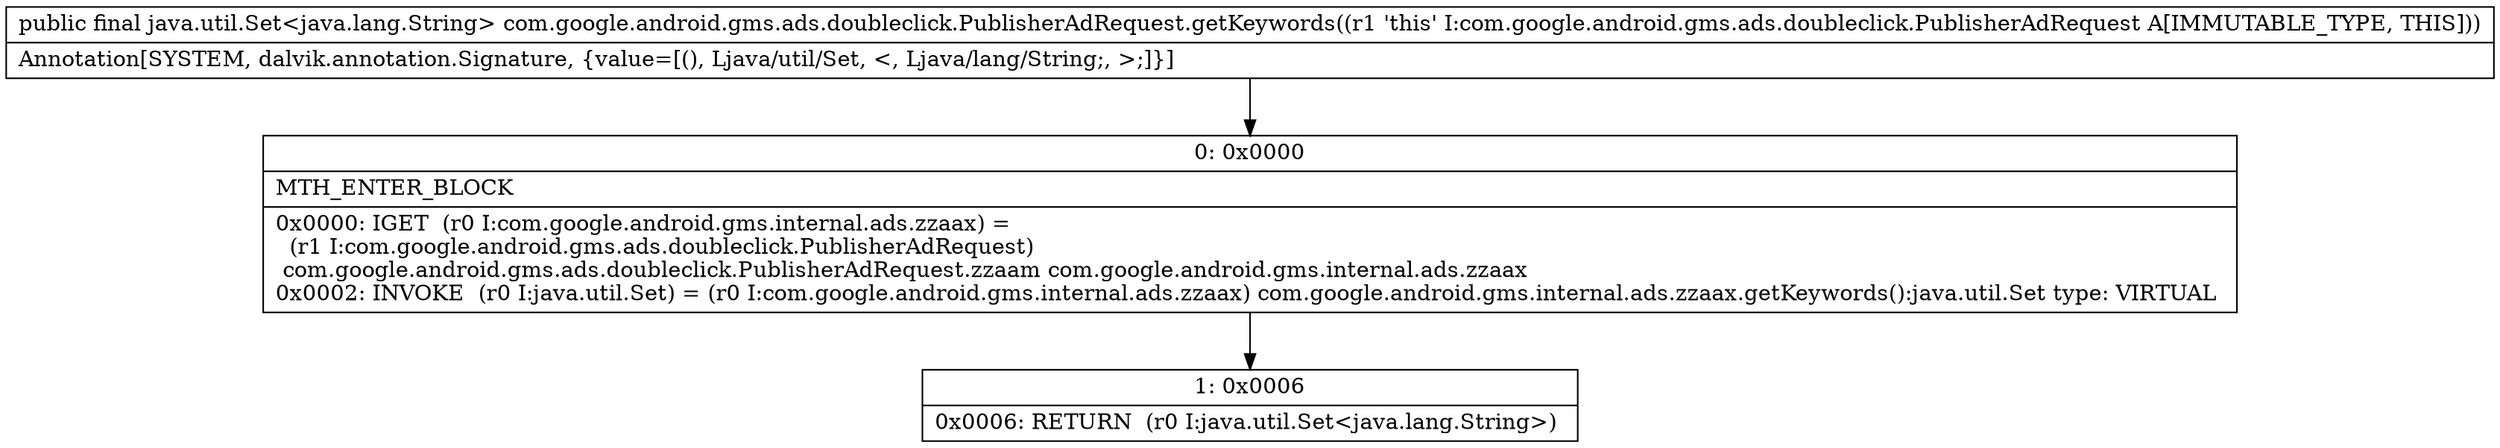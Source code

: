 digraph "CFG forcom.google.android.gms.ads.doubleclick.PublisherAdRequest.getKeywords()Ljava\/util\/Set;" {
Node_0 [shape=record,label="{0\:\ 0x0000|MTH_ENTER_BLOCK\l|0x0000: IGET  (r0 I:com.google.android.gms.internal.ads.zzaax) = \l  (r1 I:com.google.android.gms.ads.doubleclick.PublisherAdRequest)\l com.google.android.gms.ads.doubleclick.PublisherAdRequest.zzaam com.google.android.gms.internal.ads.zzaax \l0x0002: INVOKE  (r0 I:java.util.Set) = (r0 I:com.google.android.gms.internal.ads.zzaax) com.google.android.gms.internal.ads.zzaax.getKeywords():java.util.Set type: VIRTUAL \l}"];
Node_1 [shape=record,label="{1\:\ 0x0006|0x0006: RETURN  (r0 I:java.util.Set\<java.lang.String\>) \l}"];
MethodNode[shape=record,label="{public final java.util.Set\<java.lang.String\> com.google.android.gms.ads.doubleclick.PublisherAdRequest.getKeywords((r1 'this' I:com.google.android.gms.ads.doubleclick.PublisherAdRequest A[IMMUTABLE_TYPE, THIS]))  | Annotation[SYSTEM, dalvik.annotation.Signature, \{value=[(), Ljava\/util\/Set, \<, Ljava\/lang\/String;, \>;]\}]\l}"];
MethodNode -> Node_0;
Node_0 -> Node_1;
}

